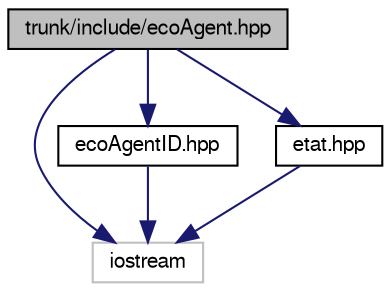 digraph G
{
  edge [fontname="FreeSans",fontsize="10",labelfontname="FreeSans",labelfontsize="10"];
  node [fontname="FreeSans",fontsize="10",shape=record];
  Node1 [label="trunk/include/ecoAgent.hpp",height=0.2,width=0.4,color="black", fillcolor="grey75", style="filled" fontcolor="black"];
  Node1 -> Node2 [color="midnightblue",fontsize="10",style="solid",fontname="FreeSans"];
  Node2 [label="iostream",height=0.2,width=0.4,color="grey75", fillcolor="white", style="filled"];
  Node1 -> Node3 [color="midnightblue",fontsize="10",style="solid",fontname="FreeSans"];
  Node3 [label="ecoAgentID.hpp",height=0.2,width=0.4,color="black", fillcolor="white", style="filled",URL="$ecoAgentID_8hpp.html",tooltip="Implementation de la classe EcoAgentID."];
  Node3 -> Node2 [color="midnightblue",fontsize="10",style="solid",fontname="FreeSans"];
  Node1 -> Node4 [color="midnightblue",fontsize="10",style="solid",fontname="FreeSans"];
  Node4 [label="etat.hpp",height=0.2,width=0.4,color="black", fillcolor="white", style="filled",URL="$etat_8hpp.html",tooltip="Enumeration des etats possibles des eco-agents."];
  Node4 -> Node2 [color="midnightblue",fontsize="10",style="solid",fontname="FreeSans"];
}
